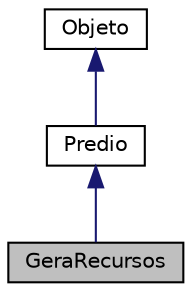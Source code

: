 digraph "GeraRecursos"
{
  edge [fontname="Helvetica",fontsize="10",labelfontname="Helvetica",labelfontsize="10"];
  node [fontname="Helvetica",fontsize="10",shape=record];
  Node1 [label="GeraRecursos",height=0.2,width=0.4,color="black", fillcolor="grey75", style="filled", fontcolor="black"];
  Node2 -> Node1 [dir="back",color="midnightblue",fontsize="10",style="solid"];
  Node2 [label="Predio",height=0.2,width=0.4,color="black", fillcolor="white", style="filled",URL="$classPredio.html",tooltip="Classe Predio, responsável pelo gerenciamento geral de todos os prédios presente no jogo..."];
  Node3 -> Node2 [dir="back",color="midnightblue",fontsize="10",style="solid"];
  Node3 [label="Objeto",height=0.2,width=0.4,color="black", fillcolor="white", style="filled",URL="$classObjeto.html",tooltip="Classe Objeto, responsável pela rederização da posição e imagem de todos os objetos do jogo (unidades..."];
}
